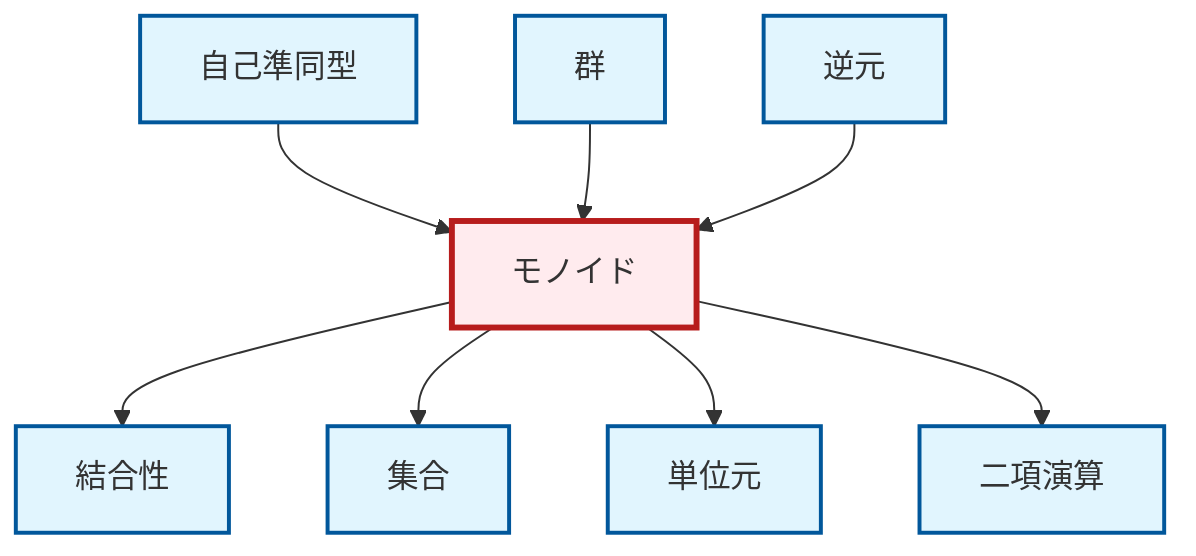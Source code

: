 graph TD
    classDef definition fill:#e1f5fe,stroke:#01579b,stroke-width:2px
    classDef theorem fill:#f3e5f5,stroke:#4a148c,stroke-width:2px
    classDef axiom fill:#fff3e0,stroke:#e65100,stroke-width:2px
    classDef example fill:#e8f5e9,stroke:#1b5e20,stroke-width:2px
    classDef current fill:#ffebee,stroke:#b71c1c,stroke-width:3px
    def-identity-element["単位元"]:::definition
    def-binary-operation["二項演算"]:::definition
    def-inverse-element["逆元"]:::definition
    def-endomorphism["自己準同型"]:::definition
    def-group["群"]:::definition
    def-associativity["結合性"]:::definition
    def-monoid["モノイド"]:::definition
    def-set["集合"]:::definition
    def-monoid --> def-associativity
    def-monoid --> def-set
    def-monoid --> def-identity-element
    def-endomorphism --> def-monoid
    def-group --> def-monoid
    def-monoid --> def-binary-operation
    def-inverse-element --> def-monoid
    class def-monoid current
